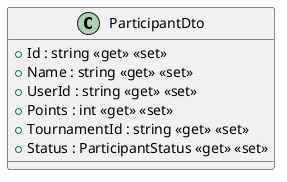 @startuml
class ParticipantDto {
    + Id : string <<get>> <<set>>
    + Name : string <<get>> <<set>>
    + UserId : string <<get>> <<set>>
    + Points : int <<get>> <<set>>
    + TournamentId : string <<get>> <<set>>
    + Status : ParticipantStatus <<get>> <<set>>
}
@enduml

